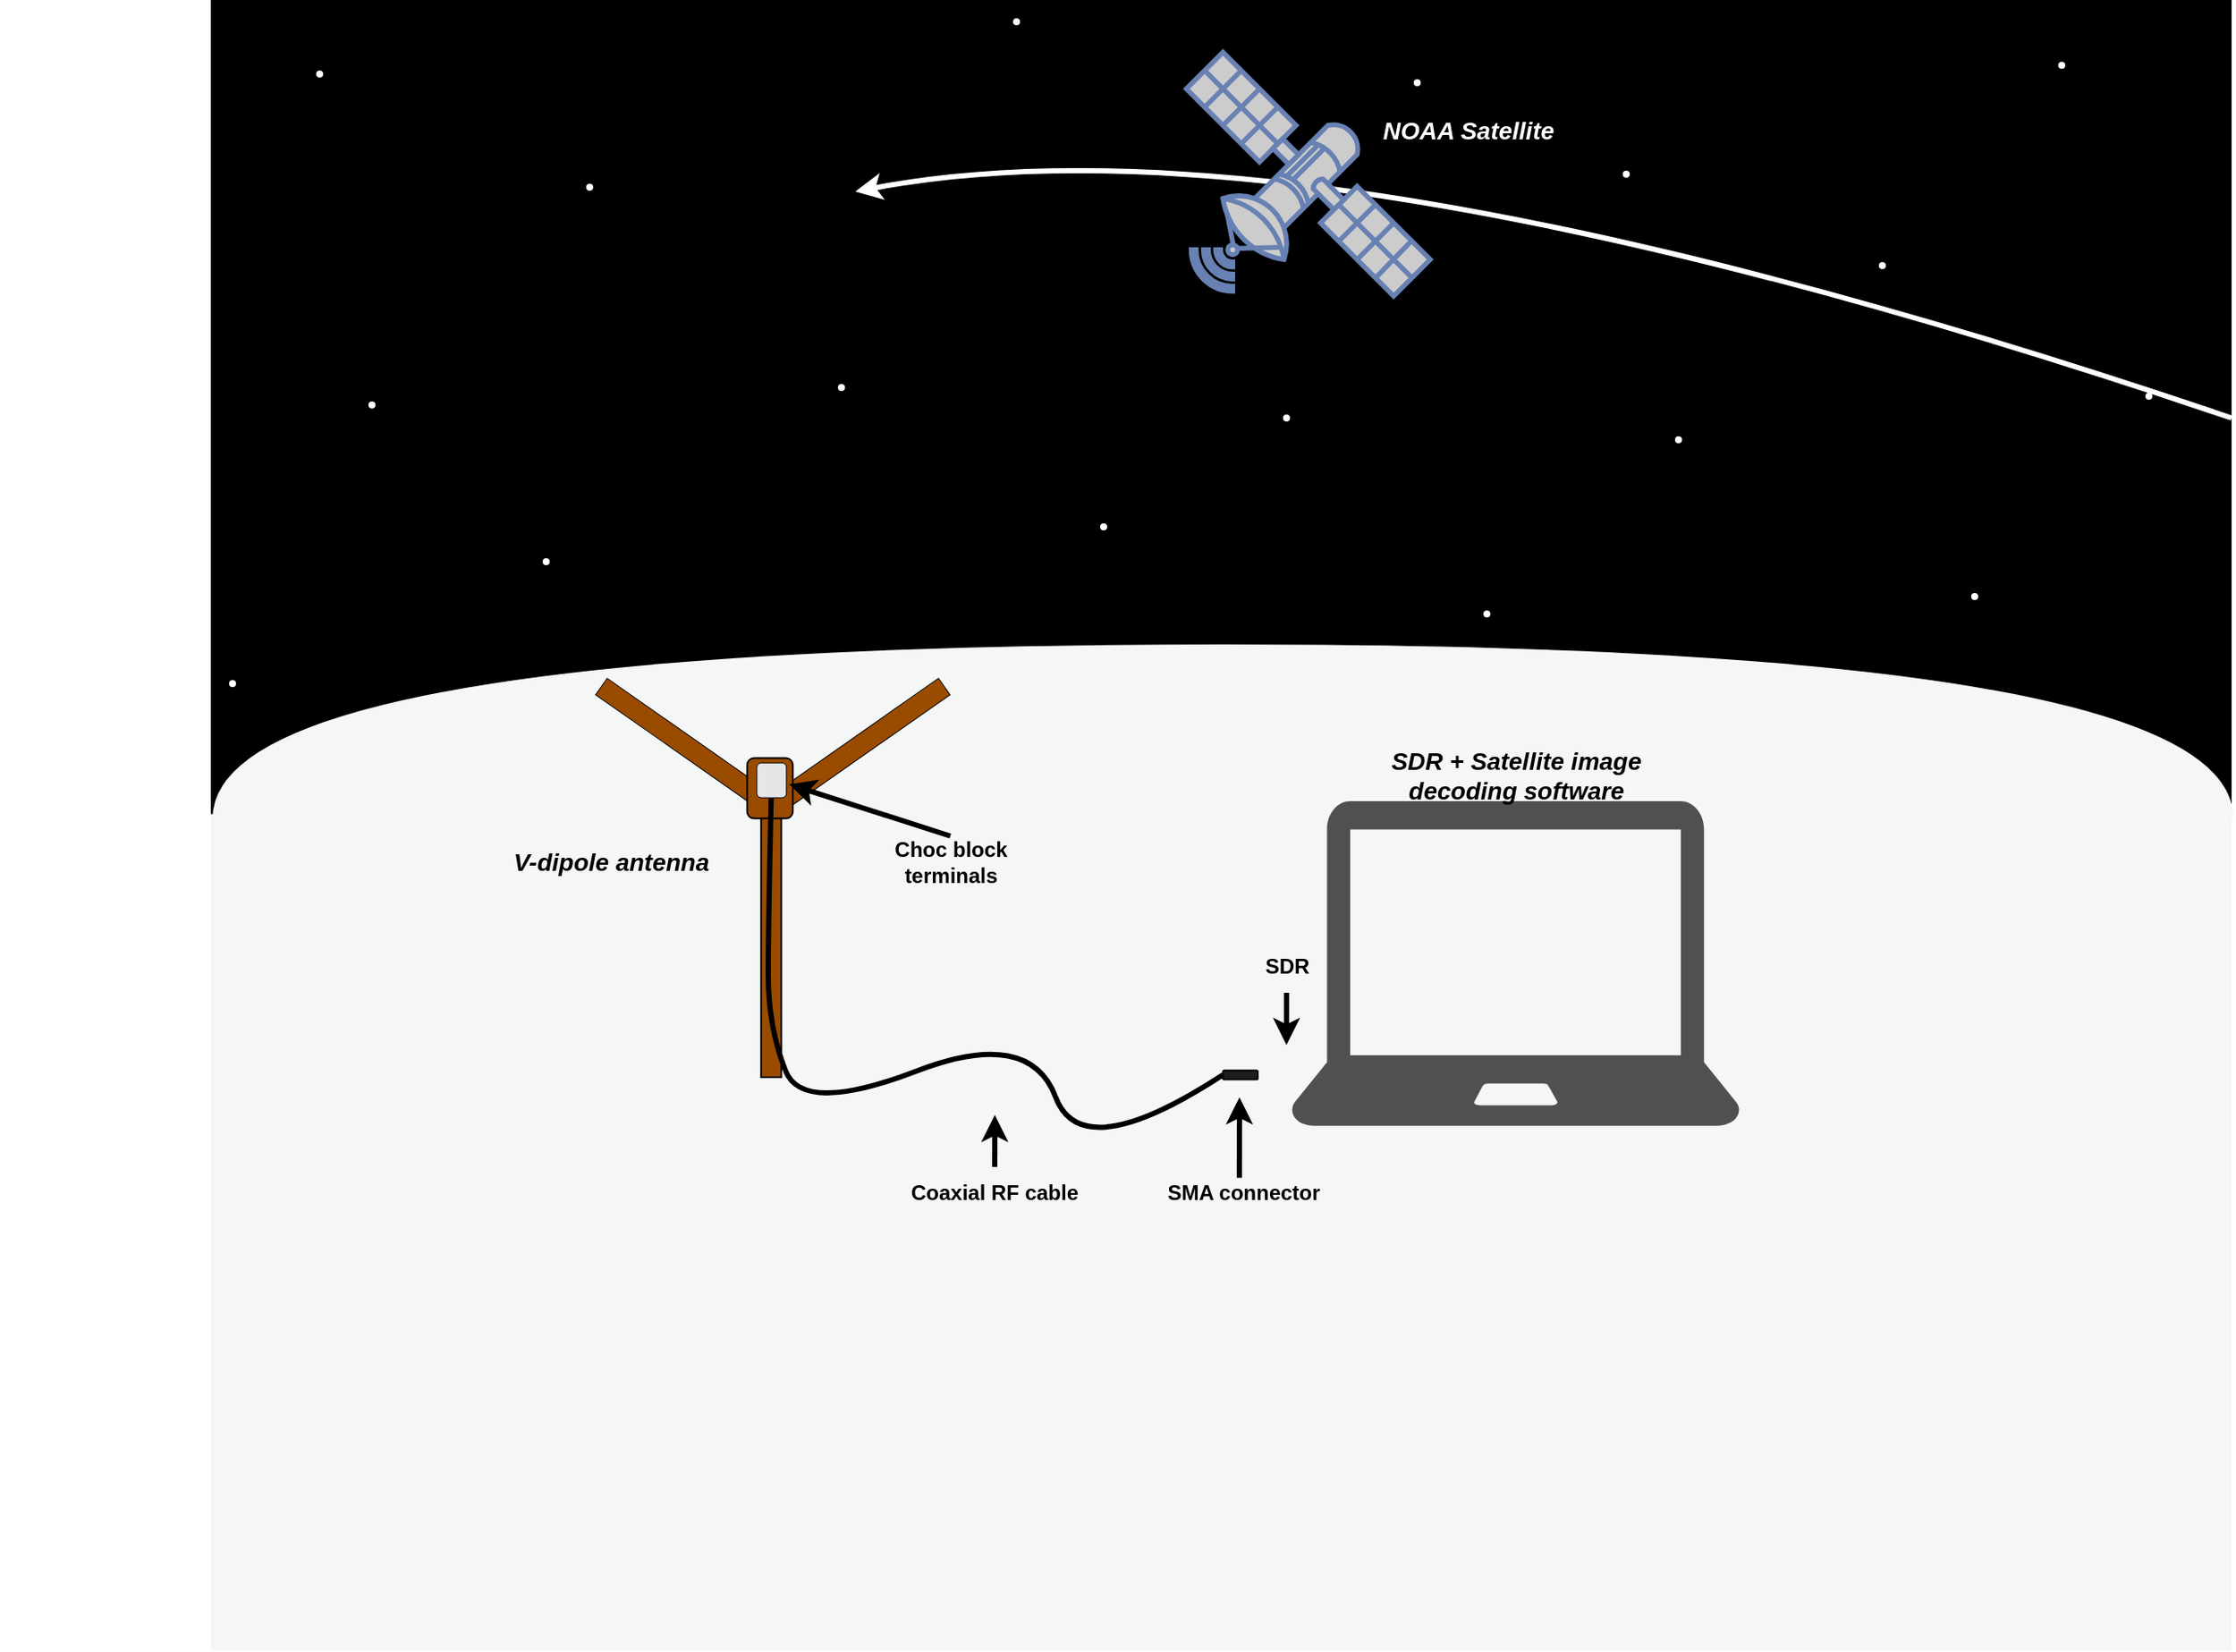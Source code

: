 <mxfile version="17.4.5" type="device"><diagram id="JoC1qYEn4cqWdRZOEyrw" name="Page-1"><mxGraphModel dx="3212" dy="2414" grid="1" gridSize="10" guides="1" tooltips="1" connect="1" arrows="1" fold="1" page="1" pageScale="1" pageWidth="827" pageHeight="1169" math="0" shadow="0"><root><mxCell id="0"/><mxCell id="1" parent="0"/><mxCell id="TucOeEnrUztcYhOxMDsZ-17" value="" style="rounded=0;whiteSpace=wrap;html=1;strokeColor=none;fillColor=#000000;" vertex="1" parent="1"><mxGeometry x="-130" y="-110" width="1160" height="480" as="geometry"/></mxCell><mxCell id="TucOeEnrUztcYhOxMDsZ-16" value="" style="rounded=0;whiteSpace=wrap;html=1;strokeColor=none;fillColor=#f5f7f7;" vertex="1" parent="1"><mxGeometry x="-130" y="357.38" width="1160" height="480" as="geometry"/></mxCell><mxCell id="TucOeEnrUztcYhOxMDsZ-15" value="" style="shape=delay;whiteSpace=wrap;html=1;strokeColor=none;fillColor=#f5f7f7;rotation=-90;" vertex="1" parent="1"><mxGeometry x="401" y="-270" width="100" height="1160" as="geometry"/></mxCell><mxCell id="TucOeEnrUztcYhOxMDsZ-6" value="" style="rounded=1;whiteSpace=wrap;html=1;fillColor=#1D1D1D;" vertex="1" parent="1"><mxGeometry x="451" y="504.6" width="20" height="5.12" as="geometry"/></mxCell><mxCell id="TucOeEnrUztcYhOxMDsZ-5" value="" style="shape=image;verticalLabelPosition=bottom;labelBackgroundColor=default;verticalAlign=top;aspect=fixed;imageAspect=0;image=http://www.clker.com/cliparts/3/9/b/f/1277279816181218773UsbKey.svg.hi.png;flipH=1;rotation=-30;" vertex="1" parent="1"><mxGeometry x="450" y="489.94" width="81.86" height="46.44" as="geometry"/></mxCell><mxCell id="TucOeEnrUztcYhOxMDsZ-4" value="" style="shape=image;verticalLabelPosition=bottom;labelBackgroundColor=default;verticalAlign=top;aspect=fixed;imageAspect=0;image=https://pbs.twimg.com/media/E9LIBrmWEAMSrRc.jpg;" vertex="1" parent="1"><mxGeometry x="523" y="357.38" width="194.98" height="141.74" as="geometry"/></mxCell><mxCell id="TucOeEnrUztcYhOxMDsZ-2" value="" style="sketch=0;pointerEvents=1;shadow=0;dashed=0;html=1;strokeColor=none;fillColor=#505050;labelPosition=center;verticalLabelPosition=bottom;verticalAlign=top;outlineConnect=0;align=center;shape=mxgraph.office.devices.laptop;" vertex="1" parent="1"><mxGeometry x="490" y="350" width="258" height="186.38" as="geometry"/></mxCell><mxCell id="TucOeEnrUztcYhOxMDsZ-19" value="" style="ellipse;whiteSpace=wrap;html=1;aspect=fixed;fontColor=#FFFFFF;strokeColor=#000000;fillColor=#FFFFFF;" vertex="1" parent="1"><mxGeometry x="-40" y="120" width="5" height="5" as="geometry"/></mxCell><mxCell id="TucOeEnrUztcYhOxMDsZ-20" value="" style="ellipse;whiteSpace=wrap;html=1;aspect=fixed;fontColor=#FFFFFF;strokeColor=#000000;fillColor=#FFFFFF;" vertex="1" parent="1"><mxGeometry x="85" y="-5" width="5" height="5" as="geometry"/></mxCell><mxCell id="TucOeEnrUztcYhOxMDsZ-21" value="" style="ellipse;whiteSpace=wrap;html=1;aspect=fixed;fontColor=#FFFFFF;strokeColor=#000000;fillColor=#FFFFFF;" vertex="1" parent="1"><mxGeometry x="229.5" y="110" width="5" height="5" as="geometry"/></mxCell><mxCell id="TucOeEnrUztcYhOxMDsZ-22" value="" style="ellipse;whiteSpace=wrap;html=1;aspect=fixed;fontColor=#FFFFFF;strokeColor=#000000;fillColor=#FFFFFF;" vertex="1" parent="1"><mxGeometry x="680" y="-12.5" width="5" height="5" as="geometry"/></mxCell><mxCell id="TucOeEnrUztcYhOxMDsZ-23" value="" style="ellipse;whiteSpace=wrap;html=1;aspect=fixed;fontColor=#FFFFFF;strokeColor=#000000;fillColor=#FFFFFF;" vertex="1" parent="1"><mxGeometry x="710" y="140" width="5" height="5" as="geometry"/></mxCell><mxCell id="TucOeEnrUztcYhOxMDsZ-24" value="" style="ellipse;whiteSpace=wrap;html=1;aspect=fixed;fontColor=#FFFFFF;strokeColor=#000000;fillColor=#FFFFFF;" vertex="1" parent="1"><mxGeometry x="485" y="127.5" width="5" height="5" as="geometry"/></mxCell><mxCell id="TucOeEnrUztcYhOxMDsZ-25" value="" style="ellipse;whiteSpace=wrap;html=1;aspect=fixed;fontColor=#FFFFFF;strokeColor=#000000;fillColor=#FFFFFF;" vertex="1" parent="1"><mxGeometry x="330" y="-100" width="5" height="5" as="geometry"/></mxCell><mxCell id="TucOeEnrUztcYhOxMDsZ-26" value="" style="ellipse;whiteSpace=wrap;html=1;aspect=fixed;fontColor=#FFFFFF;strokeColor=#000000;fillColor=#FFFFFF;" vertex="1" parent="1"><mxGeometry x="-70" y="-70" width="5" height="5" as="geometry"/></mxCell><mxCell id="TucOeEnrUztcYhOxMDsZ-27" value="" style="ellipse;whiteSpace=wrap;html=1;aspect=fixed;fontColor=#FFFFFF;strokeColor=#000000;fillColor=#FFFFFF;" vertex="1" parent="1"><mxGeometry x="60" y="210" width="5" height="5" as="geometry"/></mxCell><mxCell id="TucOeEnrUztcYhOxMDsZ-29" value="" style="ellipse;whiteSpace=wrap;html=1;aspect=fixed;fontColor=#FFFFFF;strokeColor=#000000;fillColor=#FFFFFF;" vertex="1" parent="1"><mxGeometry x="-120" y="280" width="5" height="5" as="geometry"/></mxCell><mxCell id="TucOeEnrUztcYhOxMDsZ-30" value="" style="ellipse;whiteSpace=wrap;html=1;aspect=fixed;fontColor=#FFFFFF;strokeColor=#000000;fillColor=#FFFFFF;" vertex="1" parent="1"><mxGeometry x="380" y="190" width="5" height="5" as="geometry"/></mxCell><mxCell id="TucOeEnrUztcYhOxMDsZ-31" value="" style="ellipse;whiteSpace=wrap;html=1;aspect=fixed;fontColor=#FFFFFF;strokeColor=#000000;fillColor=#FFFFFF;" vertex="1" parent="1"><mxGeometry x="600" y="240" width="5" height="5" as="geometry"/></mxCell><mxCell id="TucOeEnrUztcYhOxMDsZ-32" value="" style="ellipse;whiteSpace=wrap;html=1;aspect=fixed;fontColor=#FFFFFF;strokeColor=#000000;fillColor=#FFFFFF;" vertex="1" parent="1"><mxGeometry x="827" y="40" width="5" height="5" as="geometry"/></mxCell><mxCell id="TucOeEnrUztcYhOxMDsZ-33" value="" style="ellipse;whiteSpace=wrap;html=1;aspect=fixed;fontColor=#FFFFFF;strokeColor=#000000;fillColor=#FFFFFF;" vertex="1" parent="1"><mxGeometry x="930" y="-75" width="5" height="5" as="geometry"/></mxCell><mxCell id="TucOeEnrUztcYhOxMDsZ-34" value="" style="ellipse;whiteSpace=wrap;html=1;aspect=fixed;fontColor=#FFFFFF;strokeColor=#000000;fillColor=#FFFFFF;" vertex="1" parent="1"><mxGeometry x="560" y="-65" width="5" height="5" as="geometry"/></mxCell><mxCell id="TucOeEnrUztcYhOxMDsZ-35" value="" style="ellipse;whiteSpace=wrap;html=1;aspect=fixed;fontColor=#FFFFFF;strokeColor=#000000;fillColor=#FFFFFF;" vertex="1" parent="1"><mxGeometry x="880" y="230" width="5" height="5" as="geometry"/></mxCell><mxCell id="TucOeEnrUztcYhOxMDsZ-36" value="" style="ellipse;whiteSpace=wrap;html=1;aspect=fixed;fontColor=#FFFFFF;strokeColor=#000000;fillColor=#FFFFFF;" vertex="1" parent="1"><mxGeometry x="980" y="115" width="5" height="5" as="geometry"/></mxCell><mxCell id="TucOeEnrUztcYhOxMDsZ-40" value="" style="endArrow=none;html=1;rounded=0;fontColor=#FFFFFF;strokeColor=#FFFFFF;" edge="1" parent="1"><mxGeometry width="50" height="50" relative="1" as="geometry"><mxPoint x="-250" y="430" as="sourcePoint"/><mxPoint x="-200" y="380" as="targetPoint"/></mxGeometry></mxCell><mxCell id="TucOeEnrUztcYhOxMDsZ-48" value="" style="group" vertex="1" connectable="0" parent="1"><mxGeometry x="90" y="285" width="204.73" height="210" as="geometry"/></mxCell><mxCell id="TucOeEnrUztcYhOxMDsZ-8" value="" style="rounded=0;whiteSpace=wrap;html=1;fillColor=#994C00;rotation=-90;" vertex="1" parent="TucOeEnrUztcYhOxMDsZ-48"><mxGeometry x="18.934" y="134.962" width="165.484" height="11.544" as="geometry"/></mxCell><mxCell id="TucOeEnrUztcYhOxMDsZ-44" value="" style="rounded=0;whiteSpace=wrap;html=1;fillColor=#994C00;rotation=-35;strokeWidth=0.5;" vertex="1" parent="TucOeEnrUztcYhOxMDsZ-48"><mxGeometry x="87.885" y="28.753" width="124.113" height="11.544" as="geometry"/></mxCell><mxCell id="TucOeEnrUztcYhOxMDsZ-45" value="" style="rounded=0;whiteSpace=wrap;html=1;fillColor=#994C00;rotation=35;strokeWidth=0.5;" vertex="1" parent="TucOeEnrUztcYhOxMDsZ-48"><mxGeometry x="-7.268" y="28.753" width="124.113" height="11.544" as="geometry"/></mxCell><mxCell id="TucOeEnrUztcYhOxMDsZ-46" value="" style="rounded=1;whiteSpace=wrap;html=1;fillColor=#994C00;" vertex="1" parent="TucOeEnrUztcYhOxMDsZ-48"><mxGeometry x="87.885" y="40.298" width="26.202" height="34.633" as="geometry"/></mxCell><mxCell id="TucOeEnrUztcYhOxMDsZ-50" value="" style="rounded=1;whiteSpace=wrap;html=1;fontColor=#FFFFFF;strokeColor=#000000;strokeWidth=0.5;fillColor=#E6E6E6;rotation=-90;" vertex="1" parent="TucOeEnrUztcYhOxMDsZ-48"><mxGeometry x="91.68" y="44.3" width="20" height="17" as="geometry"/></mxCell><mxCell id="TucOeEnrUztcYhOxMDsZ-7" value="" style="curved=1;endArrow=none;html=1;rounded=0;exitX=0;exitY=0.5;exitDx=0;exitDy=0;entryX=0.526;entryY=0.667;entryDx=0;entryDy=0;entryPerimeter=0;strokeWidth=3;endFill=0;" edge="1" parent="1" source="TucOeEnrUztcYhOxMDsZ-6" target="TucOeEnrUztcYhOxMDsZ-46"><mxGeometry width="50" height="50" relative="1" as="geometry"><mxPoint x="320" y="510" as="sourcePoint"/><mxPoint x="190" y="390" as="targetPoint"/><Array as="points"><mxPoint x="370" y="560"/><mxPoint x="340" y="480"/><mxPoint x="210" y="530"/><mxPoint x="190" y="480"/><mxPoint x="190" y="420"/></Array></mxGeometry></mxCell><mxCell id="TucOeEnrUztcYhOxMDsZ-52" value="&lt;b style=&quot;font-size: 14px;&quot;&gt;&lt;i style=&quot;font-size: 14px;&quot;&gt;NOAA Satellite&lt;/i&gt;&lt;/b&gt;" style="text;html=1;strokeColor=none;fillColor=none;align=center;verticalAlign=middle;whiteSpace=wrap;rounded=0;fontColor=#FFFFFF;fontSize=14;" vertex="1" parent="1"><mxGeometry x="531.86" y="-50" width="120" height="30" as="geometry"/></mxCell><mxCell id="TucOeEnrUztcYhOxMDsZ-53" value="&lt;b&gt;Coaxial RF cable&lt;/b&gt;" style="text;html=1;strokeColor=none;fillColor=none;align=center;verticalAlign=middle;whiteSpace=wrap;rounded=0;fontColor=#000000;" vertex="1" parent="1"><mxGeometry x="260" y="560" width="120" height="30" as="geometry"/></mxCell><mxCell id="TucOeEnrUztcYhOxMDsZ-54" value="" style="endArrow=classic;html=1;rounded=0;fontColor=#000000;strokeColor=#000000;strokeWidth=3;exitX=0.5;exitY=0;exitDx=0;exitDy=0;entryX=0.388;entryY=0.36;entryDx=0;entryDy=0;entryPerimeter=0;" edge="1" parent="1" source="TucOeEnrUztcYhOxMDsZ-53" target="TucOeEnrUztcYhOxMDsZ-16"><mxGeometry width="50" height="50" relative="1" as="geometry"><mxPoint x="290" y="570" as="sourcePoint"/><mxPoint x="290" y="500" as="targetPoint"/></mxGeometry></mxCell><mxCell id="TucOeEnrUztcYhOxMDsZ-55" value="&lt;b&gt;SMA connector&lt;/b&gt;" style="text;html=1;strokeColor=none;fillColor=none;align=center;verticalAlign=middle;whiteSpace=wrap;rounded=0;fontColor=#000000;" vertex="1" parent="1"><mxGeometry x="403" y="560" width="120" height="30" as="geometry"/></mxCell><mxCell id="TucOeEnrUztcYhOxMDsZ-56" value="" style="endArrow=classic;html=1;rounded=0;fontColor=#000000;strokeColor=#000000;strokeWidth=3;exitX=0.5;exitY=0;exitDx=0;exitDy=0;entryX=0.864;entryY=0.3;entryDx=0;entryDy=0;entryPerimeter=0;" edge="1" parent="1" target="TucOeEnrUztcYhOxMDsZ-5"><mxGeometry width="50" height="50" relative="1" as="geometry"><mxPoint x="460.41" y="566.2" as="sourcePoint"/><mxPoint x="460.49" y="536.38" as="targetPoint"/></mxGeometry></mxCell><mxCell id="TucOeEnrUztcYhOxMDsZ-57" value="&lt;b&gt;SDR&lt;/b&gt;" style="text;html=1;strokeColor=none;fillColor=none;align=center;verticalAlign=middle;whiteSpace=wrap;rounded=0;fontColor=#000000;" vertex="1" parent="1"><mxGeometry x="427.5" y="430" width="120" height="30" as="geometry"/></mxCell><mxCell id="TucOeEnrUztcYhOxMDsZ-58" value="" style="endArrow=classic;html=1;rounded=0;fontColor=#000000;strokeColor=#000000;strokeWidth=3;entryX=0.395;entryY=0.031;entryDx=0;entryDy=0;entryPerimeter=0;exitX=0.5;exitY=1;exitDx=0;exitDy=0;" edge="1" parent="1" source="TucOeEnrUztcYhOxMDsZ-57" target="TucOeEnrUztcYhOxMDsZ-5"><mxGeometry width="50" height="50" relative="1" as="geometry"><mxPoint x="487" y="470" as="sourcePoint"/><mxPoint x="412.071" y="431.905" as="targetPoint"/></mxGeometry></mxCell><mxCell id="TucOeEnrUztcYhOxMDsZ-60" value="&lt;b&gt;Choc block terminals&lt;/b&gt;" style="text;html=1;strokeColor=none;fillColor=none;align=center;verticalAlign=middle;whiteSpace=wrap;rounded=0;fontColor=#000000;" vertex="1" parent="1"><mxGeometry x="234.5" y="370" width="120" height="30" as="geometry"/></mxCell><mxCell id="TucOeEnrUztcYhOxMDsZ-61" value="" style="endArrow=classic;html=1;rounded=0;fontColor=#000000;strokeColor=#000000;strokeWidth=3;exitX=0.5;exitY=0;exitDx=0;exitDy=0;entryX=0.154;entryY=0.093;entryDx=0;entryDy=0;entryPerimeter=0;" edge="1" parent="1" source="TucOeEnrUztcYhOxMDsZ-60" target="TucOeEnrUztcYhOxMDsZ-44"><mxGeometry width="50" height="50" relative="1" as="geometry"><mxPoint x="108.93" y="359.93" as="sourcePoint"/><mxPoint x="200" y="350" as="targetPoint"/></mxGeometry></mxCell><mxCell id="TucOeEnrUztcYhOxMDsZ-63" value="&lt;b style=&quot;font-size: 14px;&quot;&gt;&lt;i style=&quot;font-size: 14px;&quot;&gt;SDR + Satellite image decoding software&lt;/i&gt;&lt;/b&gt;" style="text;html=1;strokeColor=none;fillColor=none;align=center;verticalAlign=middle;whiteSpace=wrap;rounded=0;fontColor=#000000;fontSize=14;" vertex="1" parent="1"><mxGeometry x="517.75" y="320" width="202.5" height="30" as="geometry"/></mxCell><mxCell id="TucOeEnrUztcYhOxMDsZ-64" value="" style="shape=image;verticalLabelPosition=bottom;labelBackgroundColor=default;verticalAlign=top;aspect=fixed;imageAspect=0;image=http://www.clker.com/cliparts/F/G/b/g/z/I/rf-signal-wave-hi.png;rotation=130;" vertex="1" parent="1"><mxGeometry x="300" y="56.25" width="93.55" height="172.5" as="geometry"/></mxCell><mxCell id="TucOeEnrUztcYhOxMDsZ-65" value="" style="curved=1;endArrow=classic;html=1;rounded=0;fontColor=#000000;strokeWidth=3;strokeColor=#FFFFFF;exitX=1;exitY=0.5;exitDx=0;exitDy=0;endFill=1;" edge="1" parent="1" source="TucOeEnrUztcYhOxMDsZ-17"><mxGeometry width="50" height="50" relative="1" as="geometry"><mxPoint x="960" y="235" as="sourcePoint"/><mxPoint x="240" as="targetPoint"/><Array as="points"><mxPoint x="500" y="-50"/></Array></mxGeometry></mxCell><mxCell id="TucOeEnrUztcYhOxMDsZ-12" value="" style="fontColor=#0066CC;verticalAlign=top;verticalLabelPosition=bottom;labelPosition=center;align=center;html=1;outlineConnect=0;fillColor=#CCCCCC;strokeColor=#6881B3;gradientColor=none;gradientDirection=north;strokeWidth=2;shape=mxgraph.networks.satellite;" vertex="1" parent="1"><mxGeometry x="430" y="-80" width="140" height="140" as="geometry"/></mxCell><mxCell id="TucOeEnrUztcYhOxMDsZ-62" value="&lt;b style=&quot;font-size: 14px;&quot;&gt;&lt;i style=&quot;font-size: 14px;&quot;&gt;V-dipole antenna&lt;/i&gt;&lt;/b&gt;" style="text;html=1;strokeColor=none;fillColor=none;align=center;verticalAlign=middle;whiteSpace=wrap;rounded=0;fontColor=#000000;fontSize=14;" vertex="1" parent="1"><mxGeometry x="40" y="370" width="120" height="30" as="geometry"/></mxCell></root></mxGraphModel></diagram></mxfile>